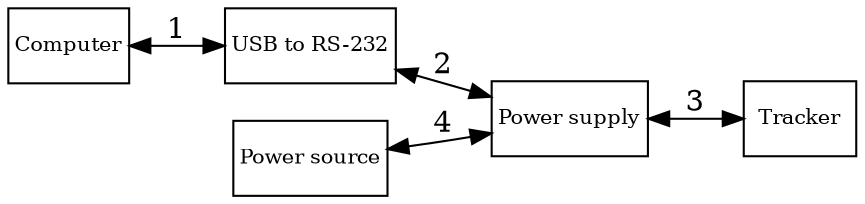 
digraph trackercomm {

  # Initialization of graph attributes
  graph [align   = center,
         layout  = dot,
         rankdir = LR,
         margin  = 0,
         dpi     = 400]

  # Initialization of node attributes
  node [shape = box,
        fontsize = 10,
        margin = 0.001]

    " Computer "      -> " USB to RS-232 " [dir="both",label="1"];
    " Power source "  -> " Power supply "  [dir="both",label="4"];
    " USB to RS-232 " -> " Power supply "  [dir="both",label="2"];
    " Power supply "  -> " Tracker "       [dir="both",label="3"];
}

